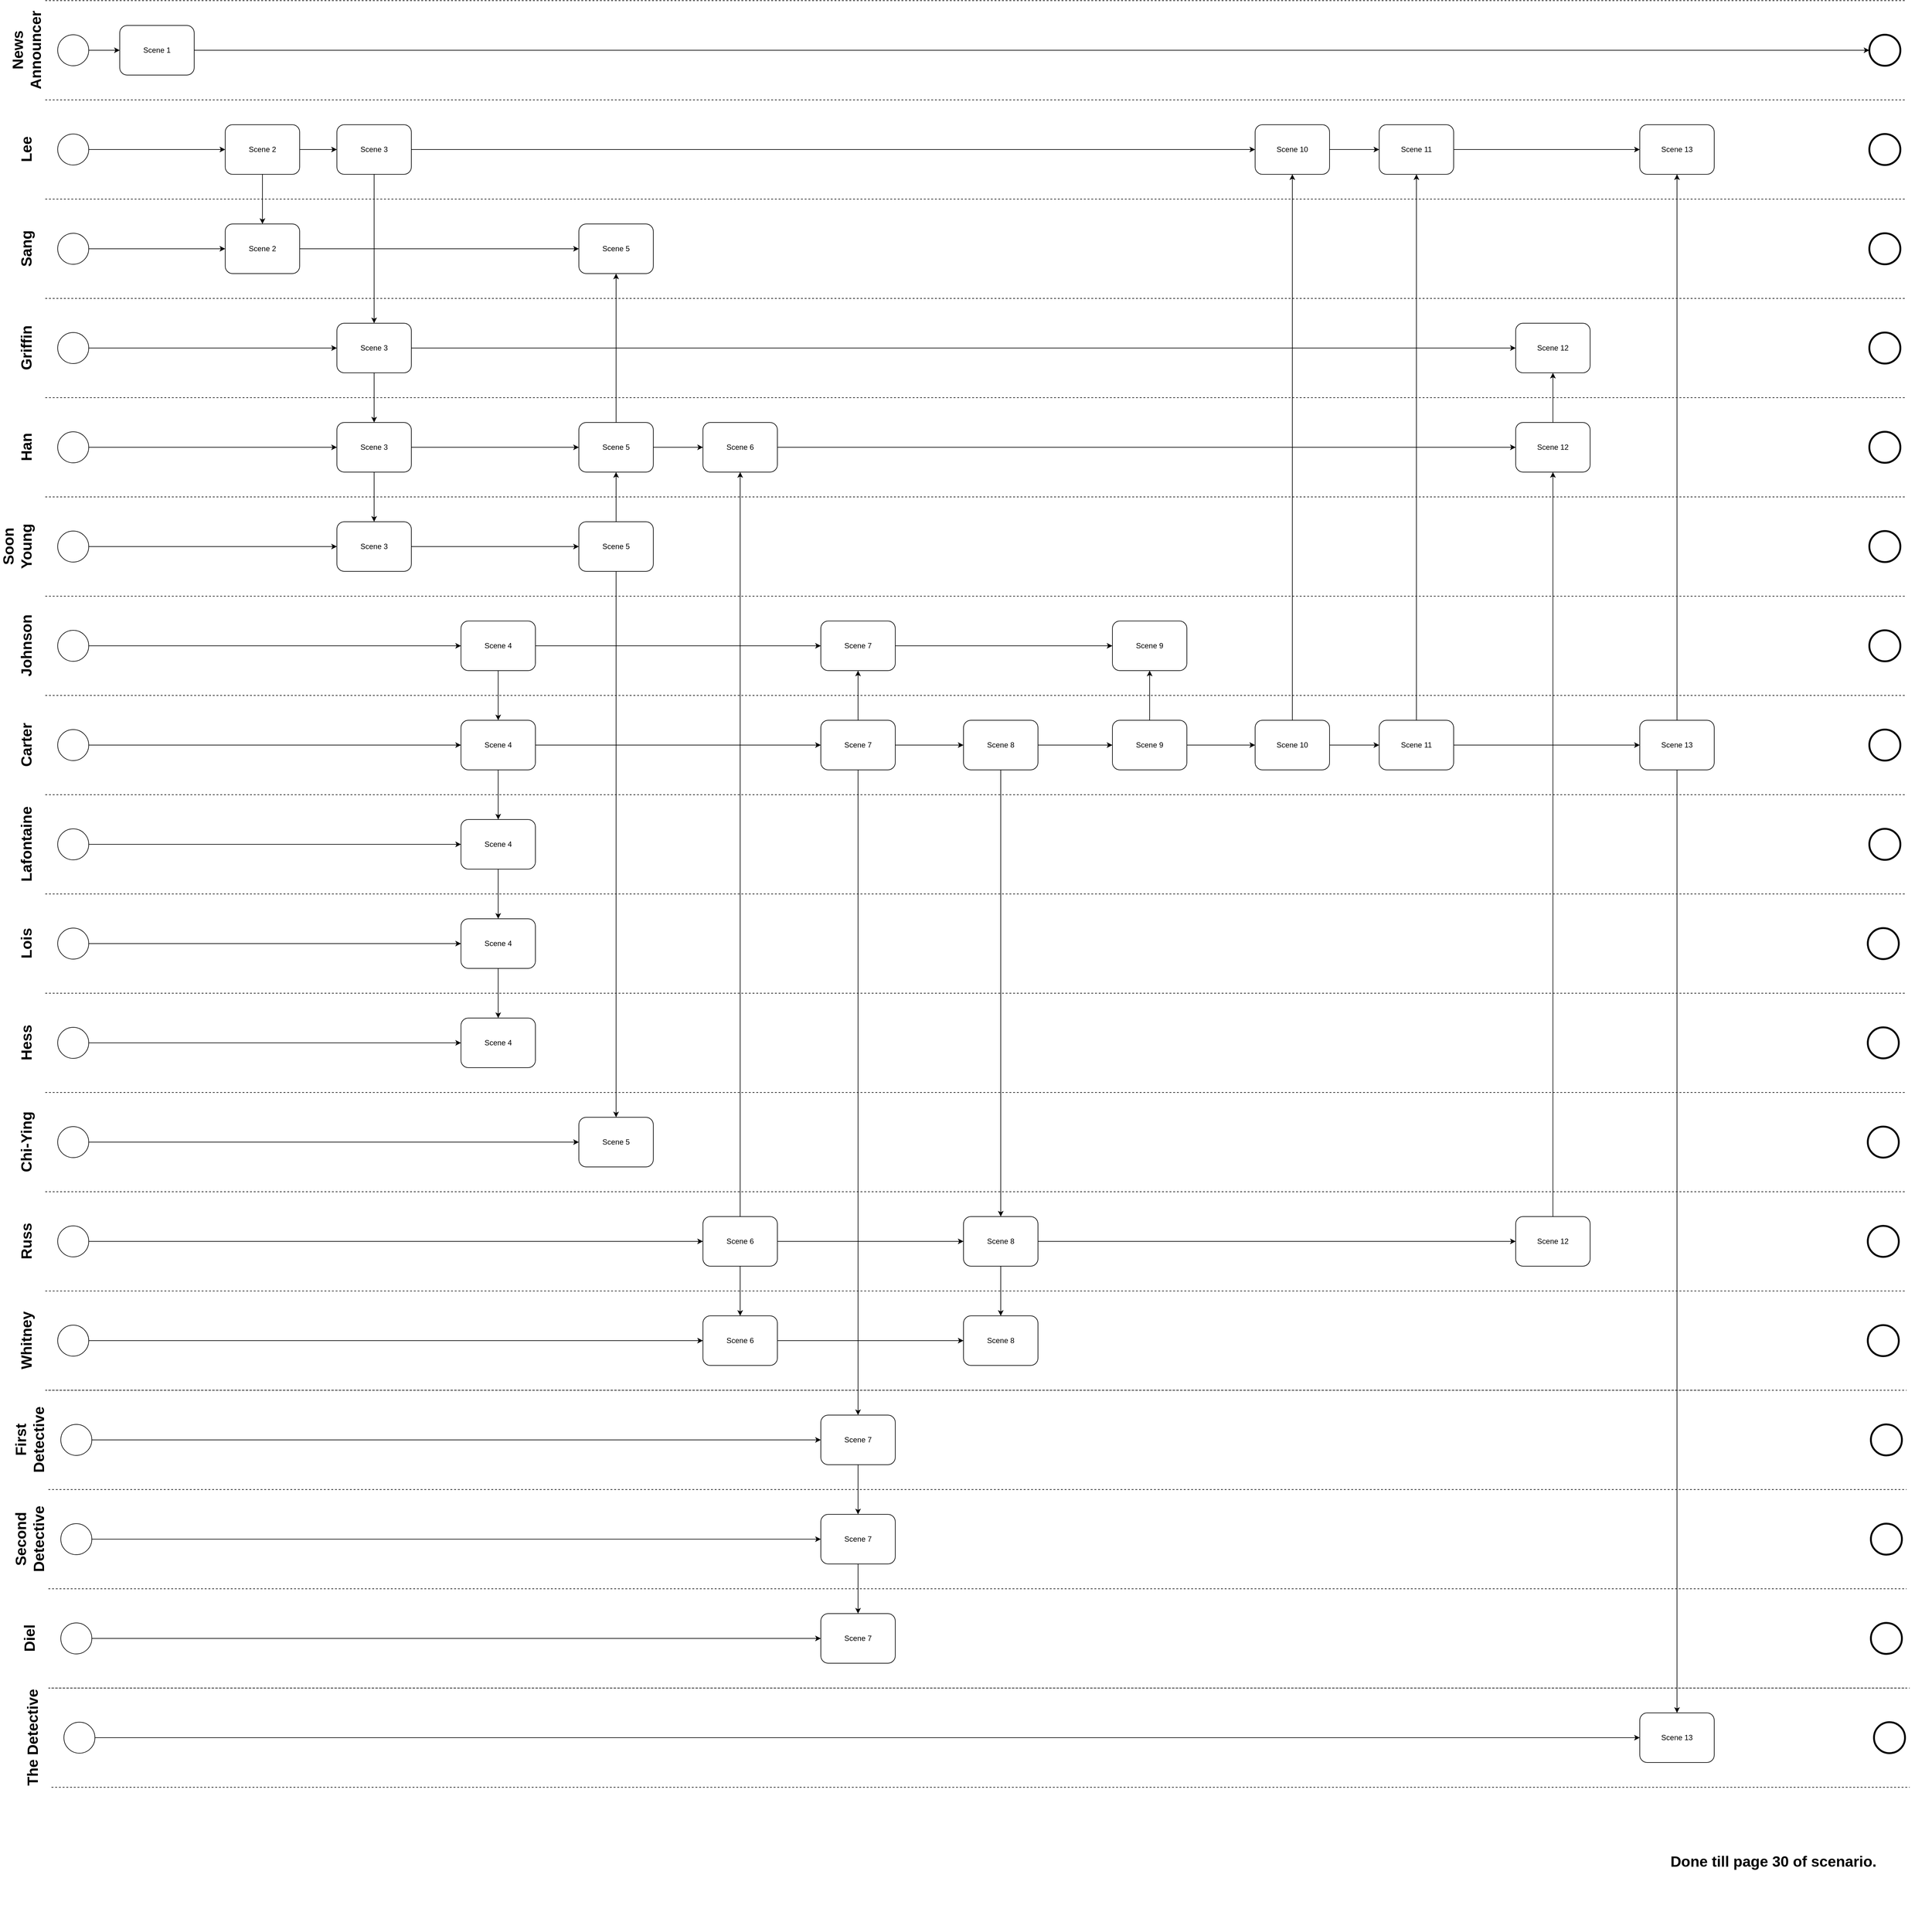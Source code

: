 <mxfile version="14.8.1" type="device"><diagram name="Page-1" id="2a216829-ef6e-dabb-86c1-c78162f3ba2b"><mxGraphModel dx="3437" dy="3000" grid="1" gridSize="10" guides="1" tooltips="1" connect="1" arrows="1" fold="1" page="1" pageScale="1" pageWidth="850" pageHeight="1100" background="none" math="0" shadow="0"><root><mxCell id="0"/><mxCell id="1" parent="0"/><mxCell id="7a84cebc1def654-1" value="" style="shape=mxgraph.bpmn.shape;html=1;verticalLabelPosition=bottom;labelBackgroundColor=#ffffff;verticalAlign=top;perimeter=ellipsePerimeter;outline=standard;symbol=general;" parent="1" vertex="1"><mxGeometry x="260" y="255" width="50" height="50" as="geometry"/></mxCell><mxCell id="7a84cebc1def654-26" value="" style="shape=mxgraph.bpmn.shape;html=1;verticalLabelPosition=bottom;labelBackgroundColor=#ffffff;verticalAlign=top;perimeter=ellipsePerimeter;outline=end;symbol=general;" parent="1" vertex="1"><mxGeometry x="3180" y="255" width="50" height="50" as="geometry"/></mxCell><mxCell id="7a84cebc1def654-36" style="edgeStyle=orthogonalEdgeStyle;rounded=0;html=1;jettySize=auto;orthogonalLoop=1;entryX=0;entryY=0.5;entryDx=0;entryDy=0;" parent="1" source="7a84cebc1def654-1" target="T31V33KN0_movNb6rvDy-136" edge="1"><mxGeometry relative="1" as="geometry"><mxPoint x="360" y="280" as="targetPoint"/></mxGeometry></mxCell><mxCell id="7a84cebc1def654-39" style="edgeStyle=orthogonalEdgeStyle;rounded=0;html=1;jettySize=auto;orthogonalLoop=1;" parent="1" target="7a84cebc1def654-3" edge="1"><mxGeometry relative="1" as="geometry"><mxPoint x="480" y="280" as="sourcePoint"/></mxGeometry></mxCell><mxCell id="T31V33KN0_movNb6rvDy-1" value="" style="endArrow=none;dashed=1;html=1;" edge="1" parent="1"><mxGeometry width="50" height="50" relative="1" as="geometry"><mxPoint x="240" y="360" as="sourcePoint"/><mxPoint x="1560" y="360" as="targetPoint"/></mxGeometry></mxCell><mxCell id="T31V33KN0_movNb6rvDy-2" value="" style="endArrow=none;dashed=1;html=1;" edge="1" parent="1"><mxGeometry width="50" height="50" relative="1" as="geometry"><mxPoint x="240" y="200" as="sourcePoint"/><mxPoint x="1560" y="200" as="targetPoint"/></mxGeometry></mxCell><mxCell id="T31V33KN0_movNb6rvDy-3" value="Soon &lt;br&gt;&lt;div&gt;Young&lt;/div&gt;&lt;div&gt;&lt;br&gt;&lt;/div&gt;" style="text;strokeColor=none;fillColor=none;html=1;fontSize=24;fontStyle=1;verticalAlign=middle;align=center;rotation=-90;" vertex="1" parent="1"><mxGeometry x="160" y="260" width="100" height="40" as="geometry"/></mxCell><mxCell id="T31V33KN0_movNb6rvDy-13" value="" style="shape=mxgraph.bpmn.shape;html=1;verticalLabelPosition=bottom;labelBackgroundColor=#ffffff;verticalAlign=top;perimeter=ellipsePerimeter;outline=standard;symbol=general;" vertex="1" parent="1"><mxGeometry x="260" y="415" width="50" height="50" as="geometry"/></mxCell><mxCell id="T31V33KN0_movNb6rvDy-16" value="" style="shape=mxgraph.bpmn.shape;html=1;verticalLabelPosition=bottom;labelBackgroundColor=#ffffff;verticalAlign=top;perimeter=ellipsePerimeter;outline=end;symbol=general;" vertex="1" parent="1"><mxGeometry x="3180" y="415" width="50" height="50" as="geometry"/></mxCell><mxCell id="T31V33KN0_movNb6rvDy-17" style="edgeStyle=orthogonalEdgeStyle;rounded=0;html=1;jettySize=auto;orthogonalLoop=1;entryX=0;entryY=0.5;entryDx=0;entryDy=0;" edge="1" parent="1" source="T31V33KN0_movNb6rvDy-13" target="T31V33KN0_movNb6rvDy-140"><mxGeometry relative="1" as="geometry"><mxPoint x="360" y="440" as="targetPoint"/></mxGeometry></mxCell><mxCell id="T31V33KN0_movNb6rvDy-18" style="edgeStyle=orthogonalEdgeStyle;rounded=0;html=1;jettySize=auto;orthogonalLoop=1;" edge="1" parent="1" target="T31V33KN0_movNb6rvDy-15"><mxGeometry relative="1" as="geometry"><mxPoint x="480" y="440" as="sourcePoint"/></mxGeometry></mxCell><mxCell id="T31V33KN0_movNb6rvDy-19" value="" style="endArrow=none;dashed=1;html=1;" edge="1" parent="1"><mxGeometry width="50" height="50" relative="1" as="geometry"><mxPoint x="240" y="520" as="sourcePoint"/><mxPoint x="1560" y="520" as="targetPoint"/></mxGeometry></mxCell><mxCell id="T31V33KN0_movNb6rvDy-20" value="" style="endArrow=none;dashed=1;html=1;" edge="1" parent="1"><mxGeometry width="50" height="50" relative="1" as="geometry"><mxPoint x="240" y="360" as="sourcePoint"/><mxPoint x="3240" y="360" as="targetPoint"/></mxGeometry></mxCell><mxCell id="T31V33KN0_movNb6rvDy-21" value="Johnson" style="text;strokeColor=none;fillColor=none;html=1;fontSize=24;fontStyle=1;verticalAlign=middle;align=center;rotation=-90;" vertex="1" parent="1"><mxGeometry x="160" y="420" width="100" height="40" as="geometry"/></mxCell><mxCell id="T31V33KN0_movNb6rvDy-22" value="" style="shape=mxgraph.bpmn.shape;html=1;verticalLabelPosition=bottom;labelBackgroundColor=#ffffff;verticalAlign=top;perimeter=ellipsePerimeter;outline=standard;symbol=general;" vertex="1" parent="1"><mxGeometry x="260" y="575" width="50" height="50" as="geometry"/></mxCell><mxCell id="T31V33KN0_movNb6rvDy-25" value="" style="shape=mxgraph.bpmn.shape;html=1;verticalLabelPosition=bottom;labelBackgroundColor=#ffffff;verticalAlign=top;perimeter=ellipsePerimeter;outline=end;symbol=general;" vertex="1" parent="1"><mxGeometry x="3180" y="575" width="50" height="50" as="geometry"/></mxCell><mxCell id="T31V33KN0_movNb6rvDy-26" style="edgeStyle=orthogonalEdgeStyle;rounded=0;html=1;jettySize=auto;orthogonalLoop=1;entryX=0;entryY=0.5;entryDx=0;entryDy=0;" edge="1" parent="1" source="T31V33KN0_movNb6rvDy-22" target="T31V33KN0_movNb6rvDy-141"><mxGeometry relative="1" as="geometry"><mxPoint x="360" y="600" as="targetPoint"/></mxGeometry></mxCell><mxCell id="T31V33KN0_movNb6rvDy-27" style="edgeStyle=orthogonalEdgeStyle;rounded=0;html=1;jettySize=auto;orthogonalLoop=1;" edge="1" parent="1" target="T31V33KN0_movNb6rvDy-24"><mxGeometry relative="1" as="geometry"><mxPoint x="480" y="600" as="sourcePoint"/></mxGeometry></mxCell><mxCell id="T31V33KN0_movNb6rvDy-28" value="" style="endArrow=none;dashed=1;html=1;" edge="1" parent="1"><mxGeometry width="50" height="50" relative="1" as="geometry"><mxPoint x="240" y="680" as="sourcePoint"/><mxPoint x="1560" y="680" as="targetPoint"/></mxGeometry></mxCell><mxCell id="T31V33KN0_movNb6rvDy-29" value="" style="endArrow=none;dashed=1;html=1;" edge="1" parent="1"><mxGeometry width="50" height="50" relative="1" as="geometry"><mxPoint x="240" y="520" as="sourcePoint"/><mxPoint x="3240" y="520" as="targetPoint"/></mxGeometry></mxCell><mxCell id="T31V33KN0_movNb6rvDy-30" value="Carter" style="text;strokeColor=none;fillColor=none;html=1;fontSize=24;fontStyle=1;verticalAlign=middle;align=center;rotation=-90;" vertex="1" parent="1"><mxGeometry x="160" y="580" width="100" height="40" as="geometry"/></mxCell><mxCell id="T31V33KN0_movNb6rvDy-31" value="" style="shape=mxgraph.bpmn.shape;html=1;verticalLabelPosition=bottom;labelBackgroundColor=#ffffff;verticalAlign=top;perimeter=ellipsePerimeter;outline=standard;symbol=general;" vertex="1" parent="1"><mxGeometry x="260" y="735" width="50" height="50" as="geometry"/></mxCell><mxCell id="T31V33KN0_movNb6rvDy-34" value="" style="shape=mxgraph.bpmn.shape;html=1;verticalLabelPosition=bottom;labelBackgroundColor=#ffffff;verticalAlign=top;perimeter=ellipsePerimeter;outline=end;symbol=general;" vertex="1" parent="1"><mxGeometry x="3180" y="735" width="50" height="50" as="geometry"/></mxCell><mxCell id="T31V33KN0_movNb6rvDy-35" style="edgeStyle=orthogonalEdgeStyle;rounded=0;html=1;jettySize=auto;orthogonalLoop=1;entryX=0;entryY=0.5;entryDx=0;entryDy=0;" edge="1" parent="1" source="T31V33KN0_movNb6rvDy-31" target="T31V33KN0_movNb6rvDy-144"><mxGeometry relative="1" as="geometry"><mxPoint x="360" y="760" as="targetPoint"/></mxGeometry></mxCell><mxCell id="T31V33KN0_movNb6rvDy-36" style="edgeStyle=orthogonalEdgeStyle;rounded=0;html=1;jettySize=auto;orthogonalLoop=1;" edge="1" parent="1" target="T31V33KN0_movNb6rvDy-33"><mxGeometry relative="1" as="geometry"><mxPoint x="480" y="760" as="sourcePoint"/></mxGeometry></mxCell><mxCell id="T31V33KN0_movNb6rvDy-37" value="" style="endArrow=none;dashed=1;html=1;" edge="1" parent="1"><mxGeometry width="50" height="50" relative="1" as="geometry"><mxPoint x="240" y="840" as="sourcePoint"/><mxPoint x="1560" y="840" as="targetPoint"/></mxGeometry></mxCell><mxCell id="T31V33KN0_movNb6rvDy-38" value="" style="endArrow=none;dashed=1;html=1;" edge="1" parent="1"><mxGeometry width="50" height="50" relative="1" as="geometry"><mxPoint x="240" y="680" as="sourcePoint"/><mxPoint x="3240" y="680" as="targetPoint"/></mxGeometry></mxCell><mxCell id="T31V33KN0_movNb6rvDy-39" value="Lafontaine" style="text;strokeColor=none;fillColor=none;html=1;fontSize=24;fontStyle=1;verticalAlign=middle;align=center;rotation=-90;" vertex="1" parent="1"><mxGeometry x="160" y="740" width="100" height="40" as="geometry"/></mxCell><mxCell id="T31V33KN0_movNb6rvDy-40" value="" style="shape=mxgraph.bpmn.shape;html=1;verticalLabelPosition=bottom;labelBackgroundColor=#ffffff;verticalAlign=top;perimeter=ellipsePerimeter;outline=standard;symbol=general;" vertex="1" parent="1"><mxGeometry x="260" y="895" width="50" height="50" as="geometry"/></mxCell><mxCell id="T31V33KN0_movNb6rvDy-43" value="" style="shape=mxgraph.bpmn.shape;html=1;verticalLabelPosition=bottom;labelBackgroundColor=#ffffff;verticalAlign=top;perimeter=ellipsePerimeter;outline=end;symbol=general;" vertex="1" parent="1"><mxGeometry x="3177.5" y="895" width="50" height="50" as="geometry"/></mxCell><mxCell id="T31V33KN0_movNb6rvDy-44" style="edgeStyle=orthogonalEdgeStyle;rounded=0;html=1;jettySize=auto;orthogonalLoop=1;entryX=0;entryY=0.5;entryDx=0;entryDy=0;" edge="1" parent="1" source="T31V33KN0_movNb6rvDy-40" target="T31V33KN0_movNb6rvDy-146"><mxGeometry relative="1" as="geometry"><mxPoint x="360" y="920" as="targetPoint"/></mxGeometry></mxCell><mxCell id="T31V33KN0_movNb6rvDy-45" style="edgeStyle=orthogonalEdgeStyle;rounded=0;html=1;jettySize=auto;orthogonalLoop=1;" edge="1" parent="1" target="T31V33KN0_movNb6rvDy-42"><mxGeometry relative="1" as="geometry"><mxPoint x="480" y="920" as="sourcePoint"/></mxGeometry></mxCell><mxCell id="T31V33KN0_movNb6rvDy-47" value="" style="endArrow=none;dashed=1;html=1;" edge="1" parent="1"><mxGeometry width="50" height="50" relative="1" as="geometry"><mxPoint x="240" y="840" as="sourcePoint"/><mxPoint x="3240" y="840" as="targetPoint"/></mxGeometry></mxCell><mxCell id="T31V33KN0_movNb6rvDy-48" value="Lois" style="text;strokeColor=none;fillColor=none;html=1;fontSize=24;fontStyle=1;verticalAlign=middle;align=center;rotation=-90;" vertex="1" parent="1"><mxGeometry x="160" y="900" width="100" height="40" as="geometry"/></mxCell><mxCell id="T31V33KN0_movNb6rvDy-49" value="" style="shape=mxgraph.bpmn.shape;html=1;verticalLabelPosition=bottom;labelBackgroundColor=#ffffff;verticalAlign=top;perimeter=ellipsePerimeter;outline=standard;symbol=general;" vertex="1" parent="1"><mxGeometry x="260" y="1055" width="50" height="50" as="geometry"/></mxCell><mxCell id="T31V33KN0_movNb6rvDy-52" value="" style="shape=mxgraph.bpmn.shape;html=1;verticalLabelPosition=bottom;labelBackgroundColor=#ffffff;verticalAlign=top;perimeter=ellipsePerimeter;outline=end;symbol=general;" vertex="1" parent="1"><mxGeometry x="3177.5" y="1055" width="50" height="50" as="geometry"/></mxCell><mxCell id="T31V33KN0_movNb6rvDy-53" style="edgeStyle=orthogonalEdgeStyle;rounded=0;html=1;jettySize=auto;orthogonalLoop=1;entryX=0;entryY=0.5;entryDx=0;entryDy=0;" edge="1" parent="1" source="T31V33KN0_movNb6rvDy-49" target="T31V33KN0_movNb6rvDy-148"><mxGeometry relative="1" as="geometry"><mxPoint x="360" y="1080" as="targetPoint"/></mxGeometry></mxCell><mxCell id="T31V33KN0_movNb6rvDy-55" value="" style="endArrow=none;dashed=1;html=1;" edge="1" parent="1"><mxGeometry width="50" height="50" relative="1" as="geometry"><mxPoint x="240" y="1160" as="sourcePoint"/><mxPoint x="1560" y="1160" as="targetPoint"/></mxGeometry></mxCell><mxCell id="T31V33KN0_movNb6rvDy-56" value="" style="endArrow=none;dashed=1;html=1;" edge="1" parent="1"><mxGeometry width="50" height="50" relative="1" as="geometry"><mxPoint x="240" y="1000" as="sourcePoint"/><mxPoint x="3240" y="1000" as="targetPoint"/></mxGeometry></mxCell><mxCell id="T31V33KN0_movNb6rvDy-57" value="&lt;div&gt;Hess&lt;/div&gt;" style="text;strokeColor=none;fillColor=none;html=1;fontSize=24;fontStyle=1;verticalAlign=middle;align=center;rotation=-90;" vertex="1" parent="1"><mxGeometry x="160" y="1060" width="100" height="40" as="geometry"/></mxCell><mxCell id="T31V33KN0_movNb6rvDy-58" value="" style="shape=mxgraph.bpmn.shape;html=1;verticalLabelPosition=bottom;labelBackgroundColor=#ffffff;verticalAlign=top;perimeter=ellipsePerimeter;outline=standard;symbol=general;" vertex="1" parent="1"><mxGeometry x="260" y="1215" width="50" height="50" as="geometry"/></mxCell><mxCell id="T31V33KN0_movNb6rvDy-61" value="" style="shape=mxgraph.bpmn.shape;html=1;verticalLabelPosition=bottom;labelBackgroundColor=#ffffff;verticalAlign=top;perimeter=ellipsePerimeter;outline=end;symbol=general;" vertex="1" parent="1"><mxGeometry x="3177.5" y="1215" width="50" height="50" as="geometry"/></mxCell><mxCell id="T31V33KN0_movNb6rvDy-62" style="edgeStyle=orthogonalEdgeStyle;rounded=0;html=1;jettySize=auto;orthogonalLoop=1;entryX=0;entryY=0.5;entryDx=0;entryDy=0;" edge="1" parent="1" source="T31V33KN0_movNb6rvDy-58" target="T31V33KN0_movNb6rvDy-155"><mxGeometry relative="1" as="geometry"><mxPoint x="360" y="1240" as="targetPoint"/></mxGeometry></mxCell><mxCell id="T31V33KN0_movNb6rvDy-64" value="" style="endArrow=none;dashed=1;html=1;" edge="1" parent="1"><mxGeometry width="50" height="50" relative="1" as="geometry"><mxPoint x="240" y="1320" as="sourcePoint"/><mxPoint x="1560" y="1320" as="targetPoint"/></mxGeometry></mxCell><mxCell id="T31V33KN0_movNb6rvDy-65" value="" style="endArrow=none;dashed=1;html=1;" edge="1" parent="1"><mxGeometry width="50" height="50" relative="1" as="geometry"><mxPoint x="240" y="1160" as="sourcePoint"/><mxPoint x="3240" y="1160" as="targetPoint"/></mxGeometry></mxCell><mxCell id="T31V33KN0_movNb6rvDy-66" value="&lt;div&gt;Chi-Ying&lt;/div&gt;" style="text;strokeColor=none;fillColor=none;html=1;fontSize=24;fontStyle=1;verticalAlign=middle;align=center;rotation=-90;" vertex="1" parent="1"><mxGeometry x="160" y="1220" width="100" height="40" as="geometry"/></mxCell><mxCell id="T31V33KN0_movNb6rvDy-67" value="" style="shape=mxgraph.bpmn.shape;html=1;verticalLabelPosition=bottom;labelBackgroundColor=#ffffff;verticalAlign=top;perimeter=ellipsePerimeter;outline=standard;symbol=general;" vertex="1" parent="1"><mxGeometry x="260" y="1375" width="50" height="50" as="geometry"/></mxCell><mxCell id="T31V33KN0_movNb6rvDy-70" value="" style="shape=mxgraph.bpmn.shape;html=1;verticalLabelPosition=bottom;labelBackgroundColor=#ffffff;verticalAlign=top;perimeter=ellipsePerimeter;outline=end;symbol=general;" vertex="1" parent="1"><mxGeometry x="3177.5" y="1375" width="50" height="50" as="geometry"/></mxCell><mxCell id="T31V33KN0_movNb6rvDy-71" style="edgeStyle=orthogonalEdgeStyle;rounded=0;html=1;jettySize=auto;orthogonalLoop=1;entryX=0;entryY=0.5;entryDx=0;entryDy=0;" edge="1" parent="1" source="T31V33KN0_movNb6rvDy-67" target="T31V33KN0_movNb6rvDy-160"><mxGeometry relative="1" as="geometry"><mxPoint x="360" y="1400" as="targetPoint"/></mxGeometry></mxCell><mxCell id="T31V33KN0_movNb6rvDy-73" value="" style="endArrow=none;dashed=1;html=1;" edge="1" parent="1"><mxGeometry width="50" height="50" relative="1" as="geometry"><mxPoint x="240" y="1480" as="sourcePoint"/><mxPoint x="1560" y="1480" as="targetPoint"/></mxGeometry></mxCell><mxCell id="T31V33KN0_movNb6rvDy-74" value="" style="endArrow=none;dashed=1;html=1;" edge="1" parent="1"><mxGeometry width="50" height="50" relative="1" as="geometry"><mxPoint x="240" y="1320" as="sourcePoint"/><mxPoint x="3240" y="1320" as="targetPoint"/></mxGeometry></mxCell><mxCell id="T31V33KN0_movNb6rvDy-75" value="&lt;div&gt;Russ&lt;/div&gt;" style="text;strokeColor=none;fillColor=none;html=1;fontSize=24;fontStyle=1;verticalAlign=middle;align=center;rotation=-90;" vertex="1" parent="1"><mxGeometry x="160" y="1380" width="100" height="40" as="geometry"/></mxCell><mxCell id="T31V33KN0_movNb6rvDy-76" value="" style="shape=mxgraph.bpmn.shape;html=1;verticalLabelPosition=bottom;labelBackgroundColor=#ffffff;verticalAlign=top;perimeter=ellipsePerimeter;outline=standard;symbol=general;" vertex="1" parent="1"><mxGeometry x="260" y="1535" width="50" height="50" as="geometry"/></mxCell><mxCell id="T31V33KN0_movNb6rvDy-79" value="" style="shape=mxgraph.bpmn.shape;html=1;verticalLabelPosition=bottom;labelBackgroundColor=#ffffff;verticalAlign=top;perimeter=ellipsePerimeter;outline=end;symbol=general;" vertex="1" parent="1"><mxGeometry x="3177.5" y="1535" width="50" height="50" as="geometry"/></mxCell><mxCell id="T31V33KN0_movNb6rvDy-80" style="edgeStyle=orthogonalEdgeStyle;rounded=0;html=1;jettySize=auto;orthogonalLoop=1;entryX=0;entryY=0.5;entryDx=0;entryDy=0;" edge="1" parent="1" source="T31V33KN0_movNb6rvDy-76" target="T31V33KN0_movNb6rvDy-164"><mxGeometry relative="1" as="geometry"><mxPoint x="360" y="1560" as="targetPoint"/></mxGeometry></mxCell><mxCell id="T31V33KN0_movNb6rvDy-81" style="edgeStyle=orthogonalEdgeStyle;rounded=0;html=1;jettySize=auto;orthogonalLoop=1;" edge="1" parent="1" target="T31V33KN0_movNb6rvDy-78"><mxGeometry relative="1" as="geometry"><mxPoint x="480" y="1560" as="sourcePoint"/></mxGeometry></mxCell><mxCell id="T31V33KN0_movNb6rvDy-82" value="" style="endArrow=none;dashed=1;html=1;" edge="1" parent="1"><mxGeometry width="50" height="50" relative="1" as="geometry"><mxPoint x="240" y="1640" as="sourcePoint"/><mxPoint x="2970" y="1640" as="targetPoint"/></mxGeometry></mxCell><mxCell id="T31V33KN0_movNb6rvDy-83" value="" style="endArrow=none;dashed=1;html=1;" edge="1" parent="1"><mxGeometry width="50" height="50" relative="1" as="geometry"><mxPoint x="240" y="1480" as="sourcePoint"/><mxPoint x="3240" y="1480" as="targetPoint"/></mxGeometry></mxCell><mxCell id="T31V33KN0_movNb6rvDy-84" value="&lt;div&gt;Whitney&lt;/div&gt;" style="text;strokeColor=none;fillColor=none;html=1;fontSize=24;fontStyle=1;verticalAlign=middle;align=center;rotation=-90;" vertex="1" parent="1"><mxGeometry x="160" y="1540" width="100" height="40" as="geometry"/></mxCell><mxCell id="T31V33KN0_movNb6rvDy-85" value="" style="shape=mxgraph.bpmn.shape;html=1;verticalLabelPosition=bottom;labelBackgroundColor=#ffffff;verticalAlign=top;perimeter=ellipsePerimeter;outline=standard;symbol=general;" vertex="1" parent="1"><mxGeometry x="260" y="95" width="50" height="50" as="geometry"/></mxCell><mxCell id="T31V33KN0_movNb6rvDy-88" value="" style="shape=mxgraph.bpmn.shape;html=1;verticalLabelPosition=bottom;labelBackgroundColor=#ffffff;verticalAlign=top;perimeter=ellipsePerimeter;outline=end;symbol=general;" vertex="1" parent="1"><mxGeometry x="3180" y="95" width="50" height="50" as="geometry"/></mxCell><mxCell id="T31V33KN0_movNb6rvDy-89" style="edgeStyle=orthogonalEdgeStyle;rounded=0;html=1;jettySize=auto;orthogonalLoop=1;entryX=0;entryY=0.5;entryDx=0;entryDy=0;" edge="1" parent="1" source="T31V33KN0_movNb6rvDy-85" target="T31V33KN0_movNb6rvDy-133"><mxGeometry relative="1" as="geometry"><mxPoint x="360" y="120" as="targetPoint"/></mxGeometry></mxCell><mxCell id="T31V33KN0_movNb6rvDy-91" value="" style="endArrow=none;dashed=1;html=1;" edge="1" parent="1"><mxGeometry width="50" height="50" relative="1" as="geometry"><mxPoint x="240" y="200" as="sourcePoint"/><mxPoint x="3240" y="200" as="targetPoint"/></mxGeometry></mxCell><mxCell id="T31V33KN0_movNb6rvDy-92" value="" style="endArrow=none;dashed=1;html=1;" edge="1" parent="1"><mxGeometry width="50" height="50" relative="1" as="geometry"><mxPoint x="240" y="40" as="sourcePoint"/><mxPoint x="1560" y="40" as="targetPoint"/></mxGeometry></mxCell><mxCell id="T31V33KN0_movNb6rvDy-93" value="Han" style="text;strokeColor=none;fillColor=none;html=1;fontSize=24;fontStyle=1;verticalAlign=middle;align=center;rotation=-90;" vertex="1" parent="1"><mxGeometry x="160" y="100" width="100" height="40" as="geometry"/></mxCell><mxCell id="T31V33KN0_movNb6rvDy-94" value="" style="shape=mxgraph.bpmn.shape;html=1;verticalLabelPosition=bottom;labelBackgroundColor=#ffffff;verticalAlign=top;perimeter=ellipsePerimeter;outline=standard;symbol=general;" vertex="1" parent="1"><mxGeometry x="260" y="-65" width="50" height="50" as="geometry"/></mxCell><mxCell id="T31V33KN0_movNb6rvDy-97" value="" style="shape=mxgraph.bpmn.shape;html=1;verticalLabelPosition=bottom;labelBackgroundColor=#ffffff;verticalAlign=top;perimeter=ellipsePerimeter;outline=end;symbol=general;" vertex="1" parent="1"><mxGeometry x="3180" y="-65" width="50" height="50" as="geometry"/></mxCell><mxCell id="T31V33KN0_movNb6rvDy-98" style="edgeStyle=orthogonalEdgeStyle;rounded=0;html=1;jettySize=auto;orthogonalLoop=1;entryX=0;entryY=0.5;entryDx=0;entryDy=0;" edge="1" parent="1" source="T31V33KN0_movNb6rvDy-94" target="T31V33KN0_movNb6rvDy-132"><mxGeometry relative="1" as="geometry"><mxPoint x="360" y="-40" as="targetPoint"/></mxGeometry></mxCell><mxCell id="T31V33KN0_movNb6rvDy-100" value="" style="endArrow=none;dashed=1;html=1;" edge="1" parent="1"><mxGeometry width="50" height="50" relative="1" as="geometry"><mxPoint x="240" y="40" as="sourcePoint"/><mxPoint x="3240" y="40" as="targetPoint"/></mxGeometry></mxCell><mxCell id="T31V33KN0_movNb6rvDy-101" value="" style="endArrow=none;dashed=1;html=1;" edge="1" parent="1"><mxGeometry width="50" height="50" relative="1" as="geometry"><mxPoint x="240" y="-120" as="sourcePoint"/><mxPoint x="1560" y="-120" as="targetPoint"/></mxGeometry></mxCell><mxCell id="T31V33KN0_movNb6rvDy-102" value="Griffin" style="text;strokeColor=none;fillColor=none;html=1;fontSize=24;fontStyle=1;verticalAlign=middle;align=center;rotation=-90;" vertex="1" parent="1"><mxGeometry x="160" y="-60" width="100" height="40" as="geometry"/></mxCell><mxCell id="T31V33KN0_movNb6rvDy-103" value="" style="shape=mxgraph.bpmn.shape;html=1;verticalLabelPosition=bottom;labelBackgroundColor=#ffffff;verticalAlign=top;perimeter=ellipsePerimeter;outline=standard;symbol=general;" vertex="1" parent="1"><mxGeometry x="260" y="-225" width="50" height="50" as="geometry"/></mxCell><mxCell id="T31V33KN0_movNb6rvDy-268" style="edgeStyle=orthogonalEdgeStyle;rounded=0;orthogonalLoop=1;jettySize=auto;html=1;entryX=0;entryY=0.5;entryDx=0;entryDy=0;" edge="1" parent="1" source="T31V33KN0_movNb6rvDy-105" target="T31V33KN0_movNb6rvDy-157"><mxGeometry relative="1" as="geometry"/></mxCell><mxCell id="T31V33KN0_movNb6rvDy-105" value="Scene 2" style="shape=ext;rounded=1;html=1;whiteSpace=wrap;" vertex="1" parent="1"><mxGeometry x="530" y="-240" width="120" height="80" as="geometry"/></mxCell><mxCell id="T31V33KN0_movNb6rvDy-106" value="" style="shape=mxgraph.bpmn.shape;html=1;verticalLabelPosition=bottom;labelBackgroundColor=#ffffff;verticalAlign=top;perimeter=ellipsePerimeter;outline=end;symbol=general;" vertex="1" parent="1"><mxGeometry x="3180" y="-225" width="50" height="50" as="geometry"/></mxCell><mxCell id="T31V33KN0_movNb6rvDy-107" style="edgeStyle=orthogonalEdgeStyle;rounded=0;html=1;jettySize=auto;orthogonalLoop=1;entryX=0;entryY=0.5;entryDx=0;entryDy=0;" edge="1" parent="1" source="T31V33KN0_movNb6rvDy-103" target="T31V33KN0_movNb6rvDy-105"><mxGeometry relative="1" as="geometry"><mxPoint x="360" y="-200" as="targetPoint"/></mxGeometry></mxCell><mxCell id="T31V33KN0_movNb6rvDy-109" value="" style="endArrow=none;dashed=1;html=1;" edge="1" parent="1"><mxGeometry width="50" height="50" relative="1" as="geometry"><mxPoint x="240" y="-120" as="sourcePoint"/><mxPoint x="3240" y="-120" as="targetPoint"/></mxGeometry></mxCell><mxCell id="T31V33KN0_movNb6rvDy-110" value="" style="endArrow=none;dashed=1;html=1;" edge="1" parent="1"><mxGeometry width="50" height="50" relative="1" as="geometry"><mxPoint x="240" y="-280" as="sourcePoint"/><mxPoint x="1560" y="-280" as="targetPoint"/></mxGeometry></mxCell><mxCell id="T31V33KN0_movNb6rvDy-111" value="Sang" style="text;strokeColor=none;fillColor=none;html=1;fontSize=24;fontStyle=1;verticalAlign=middle;align=center;rotation=-90;" vertex="1" parent="1"><mxGeometry x="160" y="-220" width="100" height="40" as="geometry"/></mxCell><mxCell id="T31V33KN0_movNb6rvDy-112" value="" style="shape=mxgraph.bpmn.shape;html=1;verticalLabelPosition=bottom;labelBackgroundColor=#ffffff;verticalAlign=top;perimeter=ellipsePerimeter;outline=standard;symbol=general;" vertex="1" parent="1"><mxGeometry x="260" y="-385" width="50" height="50" as="geometry"/></mxCell><mxCell id="T31V33KN0_movNb6rvDy-131" style="edgeStyle=orthogonalEdgeStyle;rounded=0;orthogonalLoop=1;jettySize=auto;html=1;entryX=0.5;entryY=0;entryDx=0;entryDy=0;" edge="1" parent="1" source="T31V33KN0_movNb6rvDy-114" target="T31V33KN0_movNb6rvDy-105"><mxGeometry relative="1" as="geometry"/></mxCell><mxCell id="T31V33KN0_movNb6rvDy-139" style="edgeStyle=orthogonalEdgeStyle;rounded=0;orthogonalLoop=1;jettySize=auto;html=1;entryX=0;entryY=0.5;entryDx=0;entryDy=0;" edge="1" parent="1" source="T31V33KN0_movNb6rvDy-114" target="T31V33KN0_movNb6rvDy-135"><mxGeometry relative="1" as="geometry"/></mxCell><mxCell id="T31V33KN0_movNb6rvDy-114" value="Scene 2" style="shape=ext;rounded=1;html=1;whiteSpace=wrap;" vertex="1" parent="1"><mxGeometry x="530" y="-400" width="120" height="80" as="geometry"/></mxCell><mxCell id="T31V33KN0_movNb6rvDy-115" value="" style="shape=mxgraph.bpmn.shape;html=1;verticalLabelPosition=bottom;labelBackgroundColor=#ffffff;verticalAlign=top;perimeter=ellipsePerimeter;outline=end;symbol=general;" vertex="1" parent="1"><mxGeometry x="3180" y="-385" width="50" height="50" as="geometry"/></mxCell><mxCell id="T31V33KN0_movNb6rvDy-116" style="edgeStyle=orthogonalEdgeStyle;rounded=0;html=1;jettySize=auto;orthogonalLoop=1;entryX=0;entryY=0.5;entryDx=0;entryDy=0;" edge="1" parent="1" source="T31V33KN0_movNb6rvDy-112" target="T31V33KN0_movNb6rvDy-114"><mxGeometry relative="1" as="geometry"><mxPoint x="360" y="-360" as="targetPoint"/></mxGeometry></mxCell><mxCell id="T31V33KN0_movNb6rvDy-119" value="" style="endArrow=none;dashed=1;html=1;" edge="1" parent="1"><mxGeometry width="50" height="50" relative="1" as="geometry"><mxPoint x="240" y="-440" as="sourcePoint"/><mxPoint x="1560" y="-440" as="targetPoint"/></mxGeometry></mxCell><mxCell id="T31V33KN0_movNb6rvDy-120" value="&lt;div&gt;Lee&lt;/div&gt;" style="text;strokeColor=none;fillColor=none;html=1;fontSize=24;fontStyle=1;verticalAlign=middle;align=center;rotation=-90;" vertex="1" parent="1"><mxGeometry x="160" y="-380" width="100" height="40" as="geometry"/></mxCell><mxCell id="T31V33KN0_movNb6rvDy-121" value="" style="shape=mxgraph.bpmn.shape;html=1;verticalLabelPosition=bottom;labelBackgroundColor=#ffffff;verticalAlign=top;perimeter=ellipsePerimeter;outline=standard;symbol=general;" vertex="1" parent="1"><mxGeometry x="260" y="-545" width="50" height="50" as="geometry"/></mxCell><mxCell id="T31V33KN0_movNb6rvDy-130" style="edgeStyle=orthogonalEdgeStyle;rounded=0;orthogonalLoop=1;jettySize=auto;html=1;entryX=0;entryY=0.5;entryDx=0;entryDy=0;" edge="1" parent="1" source="T31V33KN0_movNb6rvDy-122" target="T31V33KN0_movNb6rvDy-124"><mxGeometry relative="1" as="geometry"/></mxCell><mxCell id="T31V33KN0_movNb6rvDy-122" value="Scene 1" style="shape=ext;rounded=1;html=1;whiteSpace=wrap;" vertex="1" parent="1"><mxGeometry x="360" y="-560" width="120" height="80" as="geometry"/></mxCell><mxCell id="T31V33KN0_movNb6rvDy-124" value="" style="shape=mxgraph.bpmn.shape;html=1;verticalLabelPosition=bottom;labelBackgroundColor=#ffffff;verticalAlign=top;perimeter=ellipsePerimeter;outline=end;symbol=general;" vertex="1" parent="1"><mxGeometry x="3180" y="-545" width="50" height="50" as="geometry"/></mxCell><mxCell id="T31V33KN0_movNb6rvDy-125" style="edgeStyle=orthogonalEdgeStyle;rounded=0;html=1;jettySize=auto;orthogonalLoop=1;" edge="1" parent="1" source="T31V33KN0_movNb6rvDy-121" target="T31V33KN0_movNb6rvDy-122"><mxGeometry relative="1" as="geometry"/></mxCell><mxCell id="T31V33KN0_movNb6rvDy-129" value="News &lt;br&gt;Announcer" style="text;strokeColor=none;fillColor=none;html=1;fontSize=24;fontStyle=1;verticalAlign=middle;align=center;rotation=-90;" vertex="1" parent="1"><mxGeometry x="160" y="-540" width="100" height="40" as="geometry"/></mxCell><mxCell id="T31V33KN0_movNb6rvDy-134" style="edgeStyle=orthogonalEdgeStyle;rounded=0;orthogonalLoop=1;jettySize=auto;html=1;entryX=0.5;entryY=0;entryDx=0;entryDy=0;" edge="1" parent="1" source="T31V33KN0_movNb6rvDy-132" target="T31V33KN0_movNb6rvDy-133"><mxGeometry relative="1" as="geometry"/></mxCell><mxCell id="T31V33KN0_movNb6rvDy-275" style="edgeStyle=orthogonalEdgeStyle;rounded=0;orthogonalLoop=1;jettySize=auto;html=1;entryX=0;entryY=0.5;entryDx=0;entryDy=0;" edge="1" parent="1" source="T31V33KN0_movNb6rvDy-132" target="T31V33KN0_movNb6rvDy-274"><mxGeometry relative="1" as="geometry"/></mxCell><mxCell id="T31V33KN0_movNb6rvDy-132" value="Scene 3" style="shape=ext;rounded=1;html=1;whiteSpace=wrap;" vertex="1" parent="1"><mxGeometry x="710" y="-80" width="120" height="80" as="geometry"/></mxCell><mxCell id="T31V33KN0_movNb6rvDy-137" style="edgeStyle=orthogonalEdgeStyle;rounded=0;orthogonalLoop=1;jettySize=auto;html=1;entryX=0.5;entryY=0;entryDx=0;entryDy=0;" edge="1" parent="1" source="T31V33KN0_movNb6rvDy-133" target="T31V33KN0_movNb6rvDy-136"><mxGeometry relative="1" as="geometry"/></mxCell><mxCell id="T31V33KN0_movNb6rvDy-267" style="edgeStyle=orthogonalEdgeStyle;rounded=0;orthogonalLoop=1;jettySize=auto;html=1;entryX=0;entryY=0.5;entryDx=0;entryDy=0;" edge="1" parent="1" source="T31V33KN0_movNb6rvDy-133" target="T31V33KN0_movNb6rvDy-152"><mxGeometry relative="1" as="geometry"/></mxCell><mxCell id="T31V33KN0_movNb6rvDy-133" value="Scene 3" style="shape=ext;rounded=1;html=1;whiteSpace=wrap;" vertex="1" parent="1"><mxGeometry x="710" y="80" width="120" height="80" as="geometry"/></mxCell><mxCell id="T31V33KN0_movNb6rvDy-138" style="edgeStyle=orthogonalEdgeStyle;rounded=0;orthogonalLoop=1;jettySize=auto;html=1;entryX=0.5;entryY=0;entryDx=0;entryDy=0;" edge="1" parent="1" source="T31V33KN0_movNb6rvDy-135" target="T31V33KN0_movNb6rvDy-132"><mxGeometry relative="1" as="geometry"/></mxCell><mxCell id="T31V33KN0_movNb6rvDy-258" style="edgeStyle=orthogonalEdgeStyle;rounded=0;orthogonalLoop=1;jettySize=auto;html=1;" edge="1" parent="1" source="T31V33KN0_movNb6rvDy-135" target="T31V33KN0_movNb6rvDy-257"><mxGeometry relative="1" as="geometry"/></mxCell><mxCell id="T31V33KN0_movNb6rvDy-135" value="Scene 3" style="shape=ext;rounded=1;html=1;whiteSpace=wrap;" vertex="1" parent="1"><mxGeometry x="710" y="-400" width="120" height="80" as="geometry"/></mxCell><mxCell id="T31V33KN0_movNb6rvDy-151" style="edgeStyle=orthogonalEdgeStyle;rounded=0;orthogonalLoop=1;jettySize=auto;html=1;entryX=0;entryY=0.5;entryDx=0;entryDy=0;" edge="1" parent="1" source="T31V33KN0_movNb6rvDy-136" target="T31V33KN0_movNb6rvDy-150"><mxGeometry relative="1" as="geometry"/></mxCell><mxCell id="T31V33KN0_movNb6rvDy-136" value="Scene 3" style="shape=ext;rounded=1;html=1;whiteSpace=wrap;" vertex="1" parent="1"><mxGeometry x="710" y="240" width="120" height="80" as="geometry"/></mxCell><mxCell id="T31V33KN0_movNb6rvDy-143" style="edgeStyle=orthogonalEdgeStyle;rounded=0;orthogonalLoop=1;jettySize=auto;html=1;entryX=0.5;entryY=0;entryDx=0;entryDy=0;" edge="1" parent="1" source="T31V33KN0_movNb6rvDy-140" target="T31V33KN0_movNb6rvDy-141"><mxGeometry relative="1" as="geometry"/></mxCell><mxCell id="T31V33KN0_movNb6rvDy-171" style="edgeStyle=orthogonalEdgeStyle;rounded=0;orthogonalLoop=1;jettySize=auto;html=1;entryX=0;entryY=0.5;entryDx=0;entryDy=0;" edge="1" parent="1" source="T31V33KN0_movNb6rvDy-140" target="T31V33KN0_movNb6rvDy-169"><mxGeometry relative="1" as="geometry"/></mxCell><mxCell id="T31V33KN0_movNb6rvDy-140" value="Scene 4" style="shape=ext;rounded=1;html=1;whiteSpace=wrap;" vertex="1" parent="1"><mxGeometry x="910" y="400" width="120" height="80" as="geometry"/></mxCell><mxCell id="T31V33KN0_movNb6rvDy-145" style="edgeStyle=orthogonalEdgeStyle;rounded=0;orthogonalLoop=1;jettySize=auto;html=1;" edge="1" parent="1" source="T31V33KN0_movNb6rvDy-141" target="T31V33KN0_movNb6rvDy-144"><mxGeometry relative="1" as="geometry"/></mxCell><mxCell id="T31V33KN0_movNb6rvDy-167" style="edgeStyle=orthogonalEdgeStyle;rounded=0;orthogonalLoop=1;jettySize=auto;html=1;entryX=0;entryY=0.5;entryDx=0;entryDy=0;" edge="1" parent="1" source="T31V33KN0_movNb6rvDy-141"><mxGeometry relative="1" as="geometry"><mxPoint x="1490" y="600" as="targetPoint"/></mxGeometry></mxCell><mxCell id="T31V33KN0_movNb6rvDy-141" value="Scene 4" style="shape=ext;rounded=1;html=1;whiteSpace=wrap;" vertex="1" parent="1"><mxGeometry x="910" y="560" width="120" height="80" as="geometry"/></mxCell><mxCell id="T31V33KN0_movNb6rvDy-147" style="edgeStyle=orthogonalEdgeStyle;rounded=0;orthogonalLoop=1;jettySize=auto;html=1;entryX=0.5;entryY=0;entryDx=0;entryDy=0;" edge="1" parent="1" source="T31V33KN0_movNb6rvDy-144" target="T31V33KN0_movNb6rvDy-146"><mxGeometry relative="1" as="geometry"/></mxCell><mxCell id="T31V33KN0_movNb6rvDy-144" value="Scene 4" style="shape=ext;rounded=1;html=1;whiteSpace=wrap;" vertex="1" parent="1"><mxGeometry x="910" y="720" width="120" height="80" as="geometry"/></mxCell><mxCell id="T31V33KN0_movNb6rvDy-149" style="edgeStyle=orthogonalEdgeStyle;rounded=0;orthogonalLoop=1;jettySize=auto;html=1;entryX=0.5;entryY=0;entryDx=0;entryDy=0;" edge="1" parent="1" source="T31V33KN0_movNb6rvDy-146" target="T31V33KN0_movNb6rvDy-148"><mxGeometry relative="1" as="geometry"/></mxCell><mxCell id="T31V33KN0_movNb6rvDy-146" value="Scene 4" style="shape=ext;rounded=1;html=1;whiteSpace=wrap;" vertex="1" parent="1"><mxGeometry x="910" y="880" width="120" height="80" as="geometry"/></mxCell><mxCell id="T31V33KN0_movNb6rvDy-148" value="Scene 4" style="shape=ext;rounded=1;html=1;whiteSpace=wrap;" vertex="1" parent="1"><mxGeometry x="910" y="1040" width="120" height="80" as="geometry"/></mxCell><mxCell id="T31V33KN0_movNb6rvDy-154" style="edgeStyle=orthogonalEdgeStyle;rounded=0;orthogonalLoop=1;jettySize=auto;html=1;entryX=0.5;entryY=1;entryDx=0;entryDy=0;" edge="1" parent="1" source="T31V33KN0_movNb6rvDy-150" target="T31V33KN0_movNb6rvDy-152"><mxGeometry relative="1" as="geometry"/></mxCell><mxCell id="T31V33KN0_movNb6rvDy-156" style="edgeStyle=orthogonalEdgeStyle;rounded=0;orthogonalLoop=1;jettySize=auto;html=1;entryX=0.5;entryY=0;entryDx=0;entryDy=0;" edge="1" parent="1" source="T31V33KN0_movNb6rvDy-150" target="T31V33KN0_movNb6rvDy-155"><mxGeometry relative="1" as="geometry"/></mxCell><mxCell id="T31V33KN0_movNb6rvDy-150" value="&lt;div&gt;Scene 5&lt;/div&gt;" style="shape=ext;rounded=1;html=1;whiteSpace=wrap;" vertex="1" parent="1"><mxGeometry x="1100" y="240" width="120" height="80" as="geometry"/></mxCell><mxCell id="T31V33KN0_movNb6rvDy-158" style="edgeStyle=orthogonalEdgeStyle;rounded=0;orthogonalLoop=1;jettySize=auto;html=1;entryX=0.5;entryY=1;entryDx=0;entryDy=0;" edge="1" parent="1" source="T31V33KN0_movNb6rvDy-152" target="T31V33KN0_movNb6rvDy-157"><mxGeometry relative="1" as="geometry"/></mxCell><mxCell id="T31V33KN0_movNb6rvDy-162" style="edgeStyle=orthogonalEdgeStyle;rounded=0;orthogonalLoop=1;jettySize=auto;html=1;entryX=0;entryY=0.5;entryDx=0;entryDy=0;" edge="1" parent="1" source="T31V33KN0_movNb6rvDy-152" target="T31V33KN0_movNb6rvDy-161"><mxGeometry relative="1" as="geometry"/></mxCell><mxCell id="T31V33KN0_movNb6rvDy-152" value="&lt;div&gt;Scene 5&lt;/div&gt;" style="shape=ext;rounded=1;html=1;whiteSpace=wrap;" vertex="1" parent="1"><mxGeometry x="1100" y="80" width="120" height="80" as="geometry"/></mxCell><mxCell id="T31V33KN0_movNb6rvDy-155" value="&lt;div&gt;Scene 5&lt;/div&gt;" style="shape=ext;rounded=1;html=1;whiteSpace=wrap;" vertex="1" parent="1"><mxGeometry x="1100" y="1200" width="120" height="80" as="geometry"/></mxCell><mxCell id="T31V33KN0_movNb6rvDy-157" value="&lt;div&gt;Scene 5&lt;/div&gt;" style="shape=ext;rounded=1;html=1;whiteSpace=wrap;" vertex="1" parent="1"><mxGeometry x="1100" y="-240" width="120" height="80" as="geometry"/></mxCell><mxCell id="T31V33KN0_movNb6rvDy-163" style="edgeStyle=orthogonalEdgeStyle;rounded=0;orthogonalLoop=1;jettySize=auto;html=1;entryX=0.5;entryY=1;entryDx=0;entryDy=0;" edge="1" parent="1" source="T31V33KN0_movNb6rvDy-160" target="T31V33KN0_movNb6rvDy-161"><mxGeometry relative="1" as="geometry"/></mxCell><mxCell id="T31V33KN0_movNb6rvDy-165" style="edgeStyle=orthogonalEdgeStyle;rounded=0;orthogonalLoop=1;jettySize=auto;html=1;entryX=0.5;entryY=0;entryDx=0;entryDy=0;" edge="1" parent="1" source="T31V33KN0_movNb6rvDy-160" target="T31V33KN0_movNb6rvDy-164"><mxGeometry relative="1" as="geometry"/></mxCell><mxCell id="T31V33KN0_movNb6rvDy-248" style="edgeStyle=orthogonalEdgeStyle;rounded=0;orthogonalLoop=1;jettySize=auto;html=1;" edge="1" parent="1" source="T31V33KN0_movNb6rvDy-160" target="T31V33KN0_movNb6rvDy-247"><mxGeometry relative="1" as="geometry"/></mxCell><mxCell id="T31V33KN0_movNb6rvDy-160" value="&lt;div&gt;Scene 6&lt;/div&gt;" style="shape=ext;rounded=1;html=1;whiteSpace=wrap;" vertex="1" parent="1"><mxGeometry x="1300" y="1360" width="120" height="80" as="geometry"/></mxCell><mxCell id="T31V33KN0_movNb6rvDy-272" style="edgeStyle=orthogonalEdgeStyle;rounded=0;orthogonalLoop=1;jettySize=auto;html=1;entryX=0;entryY=0.5;entryDx=0;entryDy=0;" edge="1" parent="1" source="T31V33KN0_movNb6rvDy-161" target="T31V33KN0_movNb6rvDy-271"><mxGeometry relative="1" as="geometry"/></mxCell><mxCell id="T31V33KN0_movNb6rvDy-161" value="&lt;div&gt;Scene 6&lt;/div&gt;" style="shape=ext;rounded=1;html=1;whiteSpace=wrap;" vertex="1" parent="1"><mxGeometry x="1300" y="80" width="120" height="80" as="geometry"/></mxCell><mxCell id="T31V33KN0_movNb6rvDy-246" style="edgeStyle=orthogonalEdgeStyle;rounded=0;orthogonalLoop=1;jettySize=auto;html=1;entryX=0;entryY=0.5;entryDx=0;entryDy=0;" edge="1" parent="1" source="T31V33KN0_movNb6rvDy-164" target="T31V33KN0_movNb6rvDy-245"><mxGeometry relative="1" as="geometry"/></mxCell><mxCell id="T31V33KN0_movNb6rvDy-164" value="&lt;div&gt;Scene 6&lt;/div&gt;" style="shape=ext;rounded=1;html=1;whiteSpace=wrap;" vertex="1" parent="1"><mxGeometry x="1300" y="1520" width="120" height="80" as="geometry"/></mxCell><mxCell id="T31V33KN0_movNb6rvDy-170" style="edgeStyle=orthogonalEdgeStyle;rounded=0;orthogonalLoop=1;jettySize=auto;html=1;" edge="1" parent="1" source="T31V33KN0_movNb6rvDy-168" target="T31V33KN0_movNb6rvDy-169"><mxGeometry relative="1" as="geometry"/></mxCell><mxCell id="T31V33KN0_movNb6rvDy-237" style="edgeStyle=orthogonalEdgeStyle;rounded=0;orthogonalLoop=1;jettySize=auto;html=1;entryX=0.5;entryY=0;entryDx=0;entryDy=0;" edge="1" parent="1" source="T31V33KN0_movNb6rvDy-168" target="T31V33KN0_movNb6rvDy-236"><mxGeometry relative="1" as="geometry"/></mxCell><mxCell id="T31V33KN0_movNb6rvDy-244" style="edgeStyle=orthogonalEdgeStyle;rounded=0;orthogonalLoop=1;jettySize=auto;html=1;entryX=0;entryY=0.5;entryDx=0;entryDy=0;" edge="1" parent="1" source="T31V33KN0_movNb6rvDy-168" target="T31V33KN0_movNb6rvDy-243"><mxGeometry relative="1" as="geometry"/></mxCell><mxCell id="T31V33KN0_movNb6rvDy-168" value="Scene 7" style="shape=ext;rounded=1;html=1;whiteSpace=wrap;" vertex="1" parent="1"><mxGeometry x="1490" y="560" width="120" height="80" as="geometry"/></mxCell><mxCell id="T31V33KN0_movNb6rvDy-266" style="edgeStyle=orthogonalEdgeStyle;rounded=0;orthogonalLoop=1;jettySize=auto;html=1;entryX=0;entryY=0.5;entryDx=0;entryDy=0;" edge="1" parent="1" source="T31V33KN0_movNb6rvDy-169" target="T31V33KN0_movNb6rvDy-253"><mxGeometry relative="1" as="geometry"/></mxCell><mxCell id="T31V33KN0_movNb6rvDy-169" value="Scene 7" style="shape=ext;rounded=1;html=1;whiteSpace=wrap;" vertex="1" parent="1"><mxGeometry x="1490" y="400" width="120" height="80" as="geometry"/></mxCell><mxCell id="T31V33KN0_movNb6rvDy-172" value="" style="endArrow=none;dashed=1;html=1;" edge="1" parent="1"><mxGeometry width="50" height="50" relative="1" as="geometry"><mxPoint x="245" y="1640" as="sourcePoint"/><mxPoint x="1565" y="1640" as="targetPoint"/></mxGeometry></mxCell><mxCell id="T31V33KN0_movNb6rvDy-173" value="" style="shape=mxgraph.bpmn.shape;html=1;verticalLabelPosition=bottom;labelBackgroundColor=#ffffff;verticalAlign=top;perimeter=ellipsePerimeter;outline=standard;symbol=general;" vertex="1" parent="1"><mxGeometry x="265" y="1695" width="50" height="50" as="geometry"/></mxCell><mxCell id="T31V33KN0_movNb6rvDy-174" value="" style="shape=mxgraph.bpmn.shape;html=1;verticalLabelPosition=bottom;labelBackgroundColor=#ffffff;verticalAlign=top;perimeter=ellipsePerimeter;outline=end;symbol=general;" vertex="1" parent="1"><mxGeometry x="3182.5" y="1695" width="50" height="50" as="geometry"/></mxCell><mxCell id="T31V33KN0_movNb6rvDy-175" style="edgeStyle=orthogonalEdgeStyle;rounded=0;html=1;jettySize=auto;orthogonalLoop=1;entryX=0;entryY=0.5;entryDx=0;entryDy=0;" edge="1" parent="1" source="T31V33KN0_movNb6rvDy-173" target="T31V33KN0_movNb6rvDy-236"><mxGeometry relative="1" as="geometry"><mxPoint x="1305" y="1720" as="targetPoint"/></mxGeometry></mxCell><mxCell id="T31V33KN0_movNb6rvDy-176" value="" style="endArrow=none;dashed=1;html=1;" edge="1" parent="1"><mxGeometry width="50" height="50" relative="1" as="geometry"><mxPoint x="245" y="1800" as="sourcePoint"/><mxPoint x="1565" y="1800" as="targetPoint"/></mxGeometry></mxCell><mxCell id="T31V33KN0_movNb6rvDy-177" value="" style="endArrow=none;dashed=1;html=1;" edge="1" parent="1"><mxGeometry width="50" height="50" relative="1" as="geometry"><mxPoint x="245" y="1640" as="sourcePoint"/><mxPoint x="3240" y="1640" as="targetPoint"/></mxGeometry></mxCell><mxCell id="T31V33KN0_movNb6rvDy-178" value="First &lt;br&gt;Detective" style="text;strokeColor=none;fillColor=none;html=1;fontSize=24;fontStyle=1;verticalAlign=middle;align=center;rotation=-90;" vertex="1" parent="1"><mxGeometry x="165" y="1700" width="100" height="40" as="geometry"/></mxCell><mxCell id="T31V33KN0_movNb6rvDy-179" value="" style="shape=mxgraph.bpmn.shape;html=1;verticalLabelPosition=bottom;labelBackgroundColor=#ffffff;verticalAlign=top;perimeter=ellipsePerimeter;outline=standard;symbol=general;" vertex="1" parent="1"><mxGeometry x="265" y="1855" width="50" height="50" as="geometry"/></mxCell><mxCell id="T31V33KN0_movNb6rvDy-180" value="" style="shape=mxgraph.bpmn.shape;html=1;verticalLabelPosition=bottom;labelBackgroundColor=#ffffff;verticalAlign=top;perimeter=ellipsePerimeter;outline=end;symbol=general;" vertex="1" parent="1"><mxGeometry x="3182.5" y="1855" width="50" height="50" as="geometry"/></mxCell><mxCell id="T31V33KN0_movNb6rvDy-181" style="edgeStyle=orthogonalEdgeStyle;rounded=0;html=1;jettySize=auto;orthogonalLoop=1;" edge="1" parent="1" source="T31V33KN0_movNb6rvDy-179" target="T31V33KN0_movNb6rvDy-238"><mxGeometry relative="1" as="geometry"><mxPoint x="1305" y="1880" as="targetPoint"/></mxGeometry></mxCell><mxCell id="T31V33KN0_movNb6rvDy-182" value="" style="endArrow=none;dashed=1;html=1;" edge="1" parent="1"><mxGeometry width="50" height="50" relative="1" as="geometry"><mxPoint x="245" y="1960" as="sourcePoint"/><mxPoint x="3240" y="1960" as="targetPoint"/></mxGeometry></mxCell><mxCell id="T31V33KN0_movNb6rvDy-183" value="" style="endArrow=none;dashed=1;html=1;" edge="1" parent="1"><mxGeometry width="50" height="50" relative="1" as="geometry"><mxPoint x="245" y="1800" as="sourcePoint"/><mxPoint x="3240" y="1800" as="targetPoint"/></mxGeometry></mxCell><mxCell id="T31V33KN0_movNb6rvDy-184" value="Second &lt;br&gt;Detective" style="text;strokeColor=none;fillColor=none;html=1;fontSize=24;fontStyle=1;verticalAlign=middle;align=center;rotation=-90;" vertex="1" parent="1"><mxGeometry x="165" y="1860" width="100" height="40" as="geometry"/></mxCell><mxCell id="T31V33KN0_movNb6rvDy-188" value="" style="endArrow=none;dashed=1;html=1;" edge="1" parent="1"><mxGeometry width="50" height="50" relative="1" as="geometry"><mxPoint x="245" y="1960" as="sourcePoint"/><mxPoint x="1565" y="1960" as="targetPoint"/></mxGeometry></mxCell><mxCell id="T31V33KN0_movNb6rvDy-189" value="" style="shape=mxgraph.bpmn.shape;html=1;verticalLabelPosition=bottom;labelBackgroundColor=#ffffff;verticalAlign=top;perimeter=ellipsePerimeter;outline=standard;symbol=general;" vertex="1" parent="1"><mxGeometry x="265" y="2015" width="50" height="50" as="geometry"/></mxCell><mxCell id="T31V33KN0_movNb6rvDy-190" value="" style="shape=mxgraph.bpmn.shape;html=1;verticalLabelPosition=bottom;labelBackgroundColor=#ffffff;verticalAlign=top;perimeter=ellipsePerimeter;outline=end;symbol=general;" vertex="1" parent="1"><mxGeometry x="3182.5" y="2015" width="50" height="50" as="geometry"/></mxCell><mxCell id="T31V33KN0_movNb6rvDy-191" style="edgeStyle=orthogonalEdgeStyle;rounded=0;html=1;jettySize=auto;orthogonalLoop=1;" edge="1" parent="1" source="T31V33KN0_movNb6rvDy-189" target="T31V33KN0_movNb6rvDy-240"><mxGeometry relative="1" as="geometry"><mxPoint x="1305" y="2040" as="targetPoint"/></mxGeometry></mxCell><mxCell id="T31V33KN0_movNb6rvDy-192" value="" style="endArrow=none;dashed=1;html=1;" edge="1" parent="1"><mxGeometry width="50" height="50" relative="1" as="geometry"><mxPoint x="245" y="2120" as="sourcePoint"/><mxPoint x="1565" y="2120" as="targetPoint"/></mxGeometry></mxCell><mxCell id="T31V33KN0_movNb6rvDy-193" value="" style="endArrow=none;dashed=1;html=1;" edge="1" parent="1"><mxGeometry width="50" height="50" relative="1" as="geometry"><mxPoint x="245" y="1960" as="sourcePoint"/><mxPoint x="2965" y="1960" as="targetPoint"/></mxGeometry></mxCell><mxCell id="T31V33KN0_movNb6rvDy-194" value="Diel" style="text;strokeColor=none;fillColor=none;html=1;fontSize=24;fontStyle=1;verticalAlign=middle;align=center;rotation=-90;" vertex="1" parent="1"><mxGeometry x="165" y="2020" width="100" height="40" as="geometry"/></mxCell><mxCell id="T31V33KN0_movNb6rvDy-199" value="" style="endArrow=none;dashed=1;html=1;" edge="1" parent="1"><mxGeometry width="50" height="50" relative="1" as="geometry"><mxPoint x="245" y="2120" as="sourcePoint"/><mxPoint x="3240" y="2120" as="targetPoint"/></mxGeometry></mxCell><mxCell id="T31V33KN0_movNb6rvDy-239" style="edgeStyle=orthogonalEdgeStyle;rounded=0;orthogonalLoop=1;jettySize=auto;html=1;" edge="1" parent="1" source="T31V33KN0_movNb6rvDy-236" target="T31V33KN0_movNb6rvDy-238"><mxGeometry relative="1" as="geometry"/></mxCell><mxCell id="T31V33KN0_movNb6rvDy-236" value="&lt;div&gt;Scene 7&lt;/div&gt;" style="shape=ext;rounded=1;html=1;whiteSpace=wrap;" vertex="1" parent="1"><mxGeometry x="1490" y="1680" width="120" height="80" as="geometry"/></mxCell><mxCell id="T31V33KN0_movNb6rvDy-242" style="edgeStyle=orthogonalEdgeStyle;rounded=0;orthogonalLoop=1;jettySize=auto;html=1;entryX=0.5;entryY=0;entryDx=0;entryDy=0;" edge="1" parent="1" source="T31V33KN0_movNb6rvDy-238" target="T31V33KN0_movNb6rvDy-240"><mxGeometry relative="1" as="geometry"/></mxCell><mxCell id="T31V33KN0_movNb6rvDy-238" value="&lt;div&gt;Scene 7&lt;/div&gt;" style="shape=ext;rounded=1;html=1;whiteSpace=wrap;" vertex="1" parent="1"><mxGeometry x="1490" y="1840" width="120" height="80" as="geometry"/></mxCell><mxCell id="T31V33KN0_movNb6rvDy-240" value="&lt;div&gt;Scene 7&lt;/div&gt;" style="shape=ext;rounded=1;html=1;whiteSpace=wrap;" vertex="1" parent="1"><mxGeometry x="1490" y="2000" width="120" height="80" as="geometry"/></mxCell><mxCell id="T31V33KN0_movNb6rvDy-249" style="edgeStyle=orthogonalEdgeStyle;rounded=0;orthogonalLoop=1;jettySize=auto;html=1;entryX=0.5;entryY=0;entryDx=0;entryDy=0;" edge="1" parent="1" source="T31V33KN0_movNb6rvDy-243" target="T31V33KN0_movNb6rvDy-247"><mxGeometry relative="1" as="geometry"/></mxCell><mxCell id="T31V33KN0_movNb6rvDy-252" style="edgeStyle=orthogonalEdgeStyle;rounded=0;orthogonalLoop=1;jettySize=auto;html=1;" edge="1" parent="1" source="T31V33KN0_movNb6rvDy-243" target="T31V33KN0_movNb6rvDy-251"><mxGeometry relative="1" as="geometry"/></mxCell><mxCell id="T31V33KN0_movNb6rvDy-243" value="Scene 8" style="shape=ext;rounded=1;html=1;whiteSpace=wrap;" vertex="1" parent="1"><mxGeometry x="1720" y="560" width="120" height="80" as="geometry"/></mxCell><mxCell id="T31V33KN0_movNb6rvDy-245" value="Scene 8" style="shape=ext;rounded=1;html=1;whiteSpace=wrap;" vertex="1" parent="1"><mxGeometry x="1720" y="1520" width="120" height="80" as="geometry"/></mxCell><mxCell id="T31V33KN0_movNb6rvDy-250" style="edgeStyle=orthogonalEdgeStyle;rounded=0;orthogonalLoop=1;jettySize=auto;html=1;entryX=0.5;entryY=0;entryDx=0;entryDy=0;" edge="1" parent="1" source="T31V33KN0_movNb6rvDy-247" target="T31V33KN0_movNb6rvDy-245"><mxGeometry relative="1" as="geometry"/></mxCell><mxCell id="T31V33KN0_movNb6rvDy-270" style="edgeStyle=orthogonalEdgeStyle;rounded=0;orthogonalLoop=1;jettySize=auto;html=1;entryX=0;entryY=0.5;entryDx=0;entryDy=0;" edge="1" parent="1" source="T31V33KN0_movNb6rvDy-247" target="T31V33KN0_movNb6rvDy-269"><mxGeometry relative="1" as="geometry"/></mxCell><mxCell id="T31V33KN0_movNb6rvDy-247" value="Scene 8" style="shape=ext;rounded=1;html=1;whiteSpace=wrap;" vertex="1" parent="1"><mxGeometry x="1720" y="1360" width="120" height="80" as="geometry"/></mxCell><mxCell id="T31V33KN0_movNb6rvDy-254" style="edgeStyle=orthogonalEdgeStyle;rounded=0;orthogonalLoop=1;jettySize=auto;html=1;entryX=0.5;entryY=1;entryDx=0;entryDy=0;" edge="1" parent="1" source="T31V33KN0_movNb6rvDy-251" target="T31V33KN0_movNb6rvDy-253"><mxGeometry relative="1" as="geometry"/></mxCell><mxCell id="T31V33KN0_movNb6rvDy-256" style="edgeStyle=orthogonalEdgeStyle;rounded=0;orthogonalLoop=1;jettySize=auto;html=1;entryX=0;entryY=0.5;entryDx=0;entryDy=0;" edge="1" parent="1" source="T31V33KN0_movNb6rvDy-251" target="T31V33KN0_movNb6rvDy-255"><mxGeometry relative="1" as="geometry"/></mxCell><mxCell id="T31V33KN0_movNb6rvDy-251" value="&lt;div&gt;Scene 9&lt;/div&gt;" style="shape=ext;rounded=1;html=1;whiteSpace=wrap;" vertex="1" parent="1"><mxGeometry x="1960" y="560" width="120" height="80" as="geometry"/></mxCell><mxCell id="T31V33KN0_movNb6rvDy-253" value="&lt;div&gt;Scene 9&lt;/div&gt;" style="shape=ext;rounded=1;html=1;whiteSpace=wrap;" vertex="1" parent="1"><mxGeometry x="1960" y="400" width="120" height="80" as="geometry"/></mxCell><mxCell id="T31V33KN0_movNb6rvDy-260" style="edgeStyle=orthogonalEdgeStyle;rounded=0;orthogonalLoop=1;jettySize=auto;html=1;entryX=0.5;entryY=1;entryDx=0;entryDy=0;" edge="1" parent="1" source="T31V33KN0_movNb6rvDy-255" target="T31V33KN0_movNb6rvDy-257"><mxGeometry relative="1" as="geometry"/></mxCell><mxCell id="T31V33KN0_movNb6rvDy-262" style="edgeStyle=orthogonalEdgeStyle;rounded=0;orthogonalLoop=1;jettySize=auto;html=1;entryX=0;entryY=0.5;entryDx=0;entryDy=0;" edge="1" parent="1" source="T31V33KN0_movNb6rvDy-255" target="T31V33KN0_movNb6rvDy-261"><mxGeometry relative="1" as="geometry"/></mxCell><mxCell id="T31V33KN0_movNb6rvDy-255" value="&lt;div&gt;Scene 10&lt;/div&gt;" style="shape=ext;rounded=1;html=1;whiteSpace=wrap;" vertex="1" parent="1"><mxGeometry x="2190" y="560" width="120" height="80" as="geometry"/></mxCell><mxCell id="T31V33KN0_movNb6rvDy-264" style="edgeStyle=orthogonalEdgeStyle;rounded=0;orthogonalLoop=1;jettySize=auto;html=1;entryX=0;entryY=0.5;entryDx=0;entryDy=0;" edge="1" parent="1" source="T31V33KN0_movNb6rvDy-257" target="T31V33KN0_movNb6rvDy-263"><mxGeometry relative="1" as="geometry"/></mxCell><mxCell id="T31V33KN0_movNb6rvDy-257" value="Scene 10" style="shape=ext;rounded=1;html=1;whiteSpace=wrap;" vertex="1" parent="1"><mxGeometry x="2190" y="-400" width="120" height="80" as="geometry"/></mxCell><mxCell id="T31V33KN0_movNb6rvDy-265" style="edgeStyle=orthogonalEdgeStyle;rounded=0;orthogonalLoop=1;jettySize=auto;html=1;entryX=0.5;entryY=1;entryDx=0;entryDy=0;" edge="1" parent="1" source="T31V33KN0_movNb6rvDy-261" target="T31V33KN0_movNb6rvDy-263"><mxGeometry relative="1" as="geometry"/></mxCell><mxCell id="T31V33KN0_movNb6rvDy-281" style="edgeStyle=orthogonalEdgeStyle;rounded=0;orthogonalLoop=1;jettySize=auto;html=1;entryX=0;entryY=0.5;entryDx=0;entryDy=0;" edge="1" parent="1" source="T31V33KN0_movNb6rvDy-261" target="T31V33KN0_movNb6rvDy-278"><mxGeometry relative="1" as="geometry"/></mxCell><mxCell id="T31V33KN0_movNb6rvDy-261" value="&lt;div&gt;Scene 11&lt;/div&gt;" style="shape=ext;rounded=1;html=1;whiteSpace=wrap;" vertex="1" parent="1"><mxGeometry x="2390" y="560" width="120" height="80" as="geometry"/></mxCell><mxCell id="T31V33KN0_movNb6rvDy-280" style="edgeStyle=orthogonalEdgeStyle;rounded=0;orthogonalLoop=1;jettySize=auto;html=1;entryX=0;entryY=0.5;entryDx=0;entryDy=0;" edge="1" parent="1" source="T31V33KN0_movNb6rvDy-263" target="T31V33KN0_movNb6rvDy-279"><mxGeometry relative="1" as="geometry"/></mxCell><mxCell id="T31V33KN0_movNb6rvDy-263" value="Scene 11" style="shape=ext;rounded=1;html=1;whiteSpace=wrap;" vertex="1" parent="1"><mxGeometry x="2390" y="-400" width="120" height="80" as="geometry"/></mxCell><mxCell id="T31V33KN0_movNb6rvDy-273" style="edgeStyle=orthogonalEdgeStyle;rounded=0;orthogonalLoop=1;jettySize=auto;html=1;entryX=0.5;entryY=1;entryDx=0;entryDy=0;" edge="1" parent="1" source="T31V33KN0_movNb6rvDy-269" target="T31V33KN0_movNb6rvDy-271"><mxGeometry relative="1" as="geometry"/></mxCell><mxCell id="T31V33KN0_movNb6rvDy-269" value="&lt;div&gt;Scene 12&lt;/div&gt;" style="shape=ext;rounded=1;html=1;whiteSpace=wrap;" vertex="1" parent="1"><mxGeometry x="2610" y="1360" width="120" height="80" as="geometry"/></mxCell><mxCell id="T31V33KN0_movNb6rvDy-276" style="edgeStyle=orthogonalEdgeStyle;rounded=0;orthogonalLoop=1;jettySize=auto;html=1;" edge="1" parent="1" source="T31V33KN0_movNb6rvDy-271" target="T31V33KN0_movNb6rvDy-274"><mxGeometry relative="1" as="geometry"/></mxCell><mxCell id="T31V33KN0_movNb6rvDy-271" value="&lt;div&gt;Scene 12&lt;/div&gt;" style="shape=ext;rounded=1;html=1;whiteSpace=wrap;" vertex="1" parent="1"><mxGeometry x="2610" y="80" width="120" height="80" as="geometry"/></mxCell><mxCell id="T31V33KN0_movNb6rvDy-274" value="&lt;div&gt;Scene 12&lt;/div&gt;" style="shape=ext;rounded=1;html=1;whiteSpace=wrap;" vertex="1" parent="1"><mxGeometry x="2610" y="-80" width="120" height="80" as="geometry"/></mxCell><mxCell id="T31V33KN0_movNb6rvDy-282" style="edgeStyle=orthogonalEdgeStyle;rounded=0;orthogonalLoop=1;jettySize=auto;html=1;entryX=0.5;entryY=1;entryDx=0;entryDy=0;" edge="1" parent="1" source="T31V33KN0_movNb6rvDy-278" target="T31V33KN0_movNb6rvDy-279"><mxGeometry relative="1" as="geometry"/></mxCell><mxCell id="T31V33KN0_movNb6rvDy-305" style="edgeStyle=orthogonalEdgeStyle;rounded=0;orthogonalLoop=1;jettySize=auto;html=1;entryX=0.5;entryY=0;entryDx=0;entryDy=0;" edge="1" parent="1" source="T31V33KN0_movNb6rvDy-278" target="T31V33KN0_movNb6rvDy-303"><mxGeometry relative="1" as="geometry"/></mxCell><mxCell id="T31V33KN0_movNb6rvDy-278" value="&lt;div&gt;Scene 13&lt;/div&gt;" style="shape=ext;rounded=1;html=1;whiteSpace=wrap;" vertex="1" parent="1"><mxGeometry x="2810" y="560" width="120" height="80" as="geometry"/></mxCell><mxCell id="T31V33KN0_movNb6rvDy-279" value="&lt;div&gt;Scene 13&lt;/div&gt;" style="shape=ext;rounded=1;html=1;whiteSpace=wrap;" vertex="1" parent="1"><mxGeometry x="2810" y="-400" width="120" height="80" as="geometry"/></mxCell><mxCell id="T31V33KN0_movNb6rvDy-292" value="" style="endArrow=none;dashed=1;html=1;" edge="1" parent="1"><mxGeometry width="50" height="50" relative="1" as="geometry"><mxPoint x="240" y="-600" as="sourcePoint"/><mxPoint x="3240" y="-600" as="targetPoint"/></mxGeometry></mxCell><mxCell id="T31V33KN0_movNb6rvDy-293" value="" style="endArrow=none;dashed=1;html=1;" edge="1" parent="1"><mxGeometry width="50" height="50" relative="1" as="geometry"><mxPoint x="240" y="-280" as="sourcePoint"/><mxPoint x="3240" y="-280" as="targetPoint"/></mxGeometry></mxCell><mxCell id="T31V33KN0_movNb6rvDy-294" value="" style="endArrow=none;dashed=1;html=1;" edge="1" parent="1"><mxGeometry width="50" height="50" relative="1" as="geometry"><mxPoint x="240" y="-440" as="sourcePoint"/><mxPoint x="3240" y="-440" as="targetPoint"/></mxGeometry></mxCell><mxCell id="T31V33KN0_movNb6rvDy-295" value="" style="endArrow=none;dashed=1;html=1;" edge="1" parent="1"><mxGeometry width="50" height="50" relative="1" as="geometry"><mxPoint x="250" y="2120" as="sourcePoint"/><mxPoint x="3245" y="2120" as="targetPoint"/></mxGeometry></mxCell><mxCell id="T31V33KN0_movNb6rvDy-296" value="" style="endArrow=none;dashed=1;html=1;" edge="1" parent="1"><mxGeometry width="50" height="50" relative="1" as="geometry"><mxPoint x="250" y="2120" as="sourcePoint"/><mxPoint x="1570" y="2120" as="targetPoint"/></mxGeometry></mxCell><mxCell id="T31V33KN0_movNb6rvDy-297" value="" style="shape=mxgraph.bpmn.shape;html=1;verticalLabelPosition=bottom;labelBackgroundColor=#ffffff;verticalAlign=top;perimeter=ellipsePerimeter;outline=standard;symbol=general;" vertex="1" parent="1"><mxGeometry x="270" y="2175" width="50" height="50" as="geometry"/></mxCell><mxCell id="T31V33KN0_movNb6rvDy-298" value="" style="shape=mxgraph.bpmn.shape;html=1;verticalLabelPosition=bottom;labelBackgroundColor=#ffffff;verticalAlign=top;perimeter=ellipsePerimeter;outline=end;symbol=general;" vertex="1" parent="1"><mxGeometry x="3187.5" y="2175" width="50" height="50" as="geometry"/></mxCell><mxCell id="T31V33KN0_movNb6rvDy-299" style="edgeStyle=orthogonalEdgeStyle;rounded=0;html=1;jettySize=auto;orthogonalLoop=1;" edge="1" parent="1" source="T31V33KN0_movNb6rvDy-297" target="T31V33KN0_movNb6rvDy-303"><mxGeometry relative="1" as="geometry"><mxPoint x="1310" y="2200" as="targetPoint"/></mxGeometry></mxCell><mxCell id="T31V33KN0_movNb6rvDy-300" value="" style="endArrow=none;dashed=1;html=1;" edge="1" parent="1"><mxGeometry width="50" height="50" relative="1" as="geometry"><mxPoint x="250" y="2280" as="sourcePoint"/><mxPoint x="1570" y="2280" as="targetPoint"/></mxGeometry></mxCell><mxCell id="T31V33KN0_movNb6rvDy-301" value="" style="endArrow=none;dashed=1;html=1;" edge="1" parent="1"><mxGeometry width="50" height="50" relative="1" as="geometry"><mxPoint x="250" y="2120" as="sourcePoint"/><mxPoint x="2970" y="2120" as="targetPoint"/></mxGeometry></mxCell><mxCell id="T31V33KN0_movNb6rvDy-302" value="" style="endArrow=none;dashed=1;html=1;" edge="1" parent="1"><mxGeometry width="50" height="50" relative="1" as="geometry"><mxPoint x="250" y="2280" as="sourcePoint"/><mxPoint x="3245" y="2280" as="targetPoint"/></mxGeometry></mxCell><mxCell id="T31V33KN0_movNb6rvDy-303" value="&lt;div&gt;Scene 13&lt;/div&gt;" style="shape=ext;rounded=1;html=1;whiteSpace=wrap;" vertex="1" parent="1"><mxGeometry x="2810" y="2160" width="120" height="80" as="geometry"/></mxCell><mxCell id="T31V33KN0_movNb6rvDy-304" value="The Detective" style="text;strokeColor=none;fillColor=none;html=1;fontSize=24;fontStyle=1;verticalAlign=middle;align=center;rotation=-90;" vertex="1" parent="1"><mxGeometry x="170" y="2180" width="100" height="40" as="geometry"/></mxCell><mxCell id="T31V33KN0_movNb6rvDy-306" value="Done till page 30 of scenario. " style="text;strokeColor=none;fillColor=none;html=1;fontSize=24;fontStyle=1;verticalAlign=middle;align=center;" vertex="1" parent="1"><mxGeometry x="2770" y="2320" width="510" height="160" as="geometry"/></mxCell></root></mxGraphModel></diagram></mxfile>